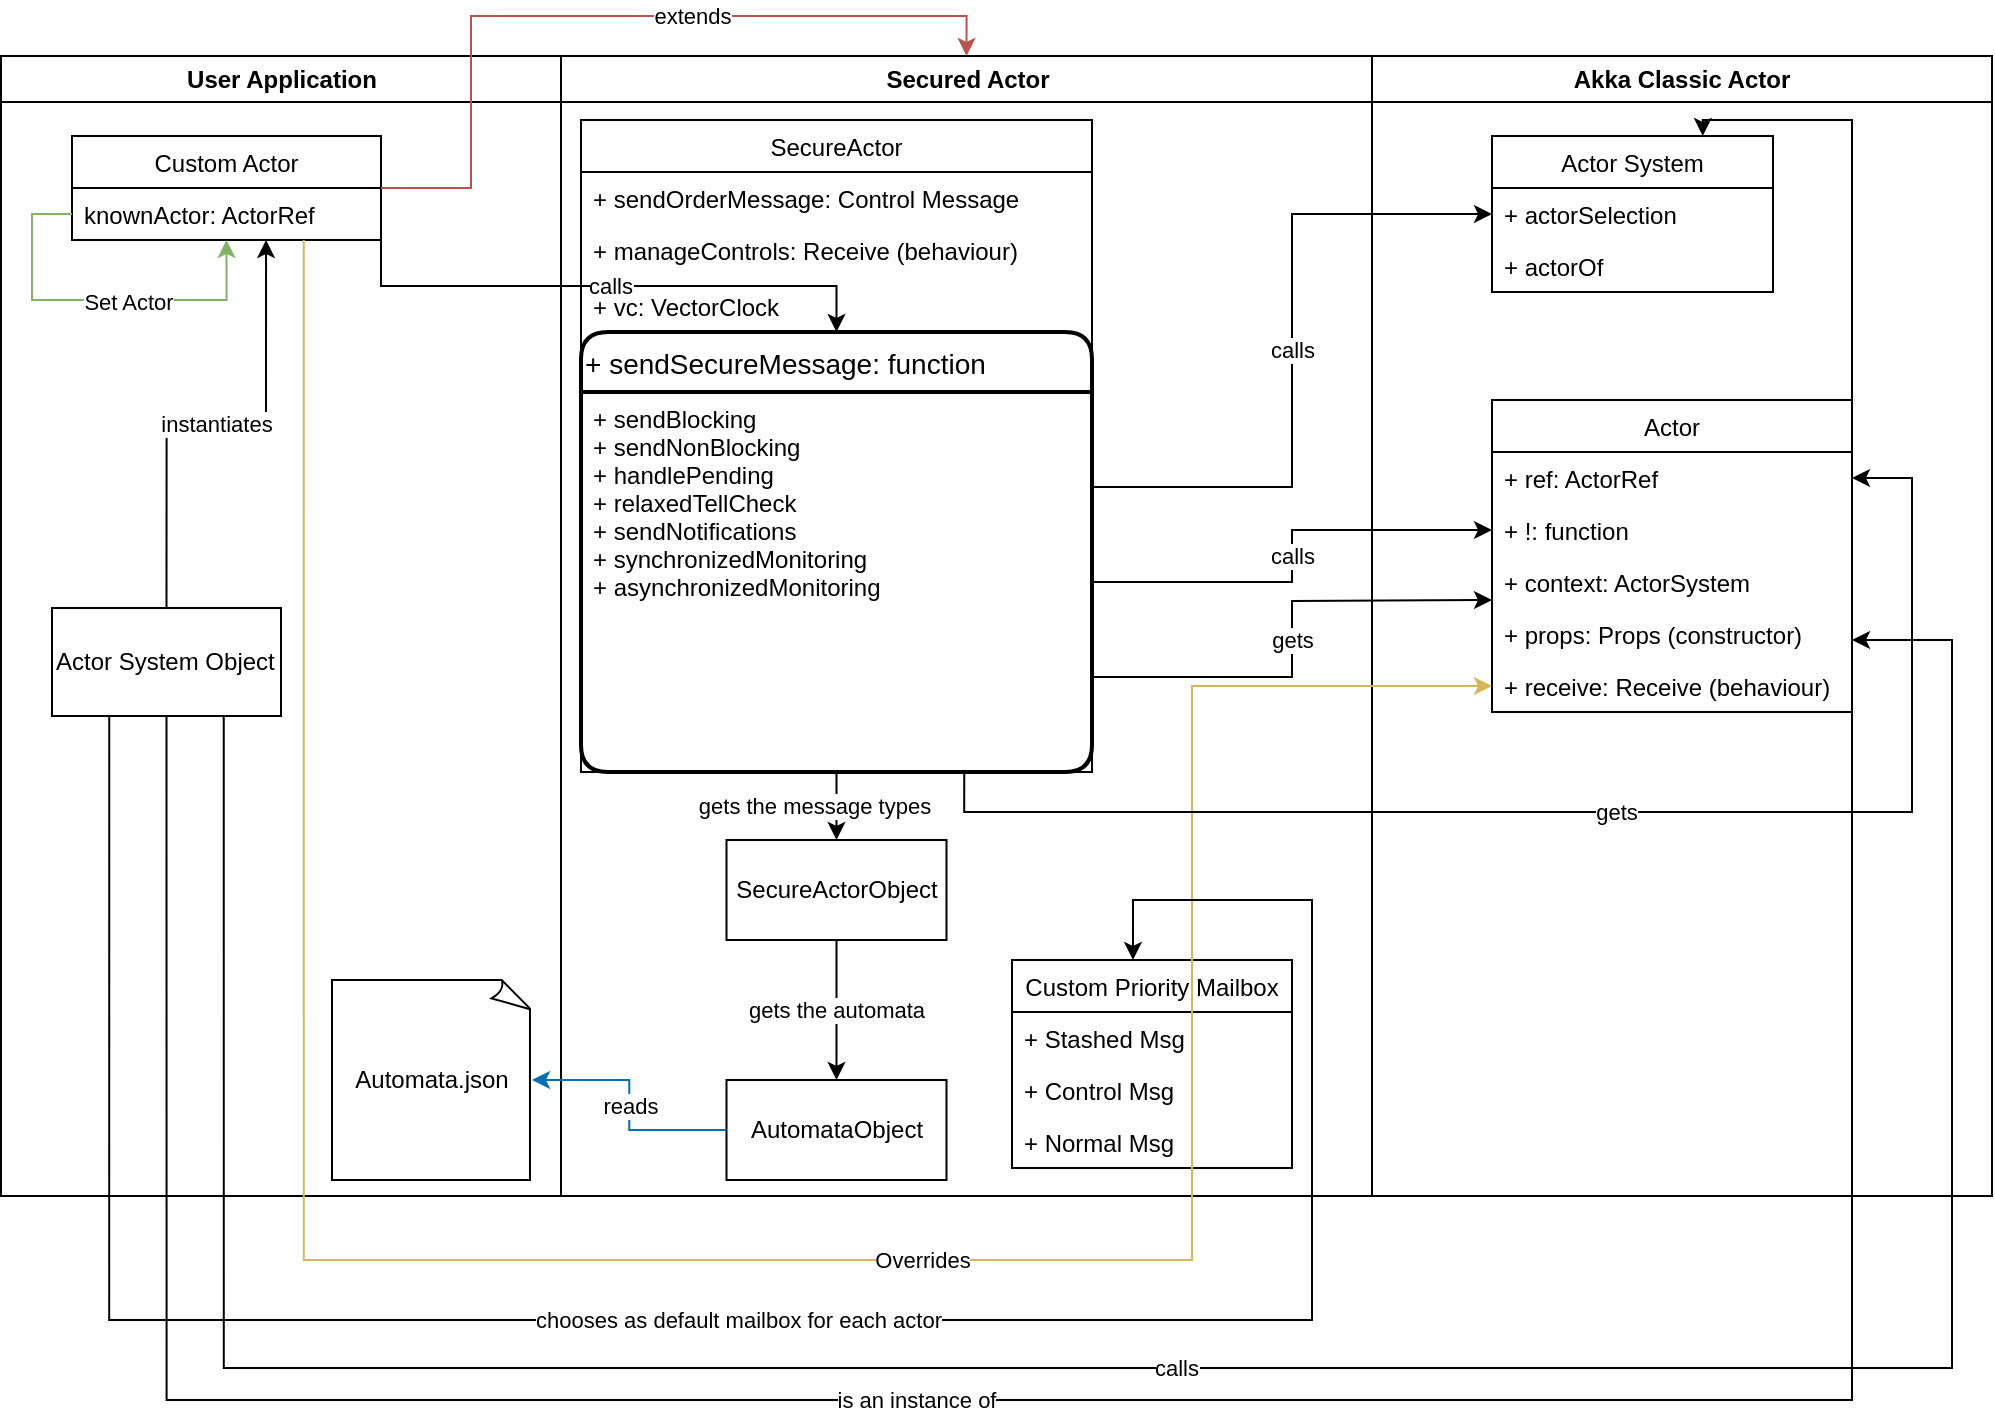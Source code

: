 <mxfile version="14.6.9" type="github">
  <diagram name="Page-1" id="e7e014a7-5840-1c2e-5031-d8a46d1fe8dd">
    <mxGraphModel dx="1226" dy="611" grid="1" gridSize="10" guides="1" tooltips="1" connect="1" arrows="1" fold="1" page="1" pageScale="1" pageWidth="1169" pageHeight="826" background="#ffffff" math="0" shadow="0">
      <root>
        <mxCell id="0" />
        <mxCell id="1" parent="0" />
        <mxCell id="2" value="User Application" style="swimlane;whiteSpace=wrap;startSize=23;" parent="1" vertex="1">
          <mxGeometry x="164.5" y="128" width="280" height="570" as="geometry" />
        </mxCell>
        <mxCell id="NGMvnV3TCi31GRs46Qfe-13" value="Custom Actor" style="swimlane;fontStyle=0;childLayout=stackLayout;horizontal=1;startSize=26;fillColor=none;horizontalStack=0;resizeParent=1;resizeParentMax=0;resizeLast=0;collapsible=1;marginBottom=0;" vertex="1" parent="2">
          <mxGeometry x="35.5" y="40" width="154.5" height="52" as="geometry" />
        </mxCell>
        <mxCell id="NGMvnV3TCi31GRs46Qfe-14" value="knownActor: ActorRef" style="text;strokeColor=none;fillColor=none;align=left;verticalAlign=top;spacingLeft=4;spacingRight=4;overflow=hidden;rotatable=0;points=[[0,0.5],[1,0.5]];portConstraint=eastwest;" vertex="1" parent="2">
          <mxGeometry x="35.5" y="66" width="154.5" height="26" as="geometry" />
        </mxCell>
        <mxCell id="NGMvnV3TCi31GRs46Qfe-29" style="edgeStyle=orthogonalEdgeStyle;rounded=0;orthogonalLoop=1;jettySize=auto;html=1;exitX=0;exitY=0.5;exitDx=0;exitDy=0;entryX=0.5;entryY=1;entryDx=0;entryDy=0;fillColor=#d5e8d4;strokeColor=#82b366;" edge="1" parent="2" source="NGMvnV3TCi31GRs46Qfe-14" target="NGMvnV3TCi31GRs46Qfe-13">
          <mxGeometry relative="1" as="geometry">
            <mxPoint x="15.5" y="192" as="targetPoint" />
            <Array as="points">
              <mxPoint x="15.5" y="79" />
              <mxPoint x="15.5" y="122" />
              <mxPoint x="112.5" y="122" />
            </Array>
          </mxGeometry>
        </mxCell>
        <mxCell id="NGMvnV3TCi31GRs46Qfe-31" value="Set Actor " style="edgeLabel;html=1;align=center;verticalAlign=middle;resizable=0;points=[];spacingRight=5;" vertex="1" connectable="0" parent="NGMvnV3TCi31GRs46Qfe-29">
          <mxGeometry x="0.356" y="-1" relative="1" as="geometry">
            <mxPoint x="-16" as="offset" />
          </mxGeometry>
        </mxCell>
        <mxCell id="NGMvnV3TCi31GRs46Qfe-85" value="instantiates" style="edgeStyle=orthogonalEdgeStyle;rounded=0;orthogonalLoop=1;jettySize=auto;html=1;exitX=0.5;exitY=0;exitDx=0;exitDy=0;entryX=0.628;entryY=1;entryDx=0;entryDy=0;entryPerimeter=0;" edge="1" parent="2" source="NGMvnV3TCi31GRs46Qfe-82" target="NGMvnV3TCi31GRs46Qfe-14">
          <mxGeometry relative="1" as="geometry" />
        </mxCell>
        <mxCell id="NGMvnV3TCi31GRs46Qfe-82" value="Actor System Object" style="html=1;align=left;" vertex="1" parent="2">
          <mxGeometry x="25.5" y="276" width="114.5" height="54" as="geometry" />
        </mxCell>
        <mxCell id="NGMvnV3TCi31GRs46Qfe-91" value="&lt;div align=&quot;center&quot;&gt;Automata.json&lt;/div&gt;" style="whiteSpace=wrap;html=1;shape=mxgraph.basic.document;align=center;" vertex="1" parent="2">
          <mxGeometry x="165.5" y="462" width="100" height="100" as="geometry" />
        </mxCell>
        <mxCell id="3" value="Secured Actor" style="swimlane;whiteSpace=wrap;startSize=23;" parent="1" vertex="1">
          <mxGeometry x="444.5" y="128" width="405.5" height="570" as="geometry">
            <mxRectangle x="444.5" y="128" width="110" height="23" as="alternateBounds" />
          </mxGeometry>
        </mxCell>
        <mxCell id="IVH2vKFqgPVNo_6xjJGo-69" style="edgeStyle=orthogonalEdgeStyle;rounded=0;orthogonalLoop=1;jettySize=auto;html=1;entryX=0.5;entryY=0;entryDx=0;entryDy=0;" parent="3" source="IVH2vKFqgPVNo_6xjJGo-62" target="IVH2vKFqgPVNo_6xjJGo-68" edge="1">
          <mxGeometry relative="1" as="geometry" />
        </mxCell>
        <mxCell id="NGMvnV3TCi31GRs46Qfe-48" value="gets the message types" style="edgeLabel;html=1;align=center;verticalAlign=middle;resizable=0;points=[];" vertex="1" connectable="0" parent="IVH2vKFqgPVNo_6xjJGo-69">
          <mxGeometry x="-0.584" y="1" relative="1" as="geometry">
            <mxPoint x="-13" y="10" as="offset" />
          </mxGeometry>
        </mxCell>
        <mxCell id="IVH2vKFqgPVNo_6xjJGo-62" value="SecureActor" style="swimlane;fontStyle=0;childLayout=stackLayout;horizontal=1;startSize=26;fillColor=none;horizontalStack=0;resizeParent=1;resizeParentMax=0;resizeLast=0;collapsible=1;marginBottom=0;" parent="3" vertex="1">
          <mxGeometry x="10" y="32" width="255.5" height="326" as="geometry" />
        </mxCell>
        <mxCell id="IVH2vKFqgPVNo_6xjJGo-63" value="+ sendOrderMessage: Control Message" style="text;strokeColor=none;fillColor=none;align=left;verticalAlign=top;spacingLeft=4;spacingRight=4;overflow=hidden;rotatable=0;points=[[0,0.5],[1,0.5]];portConstraint=eastwest;" parent="IVH2vKFqgPVNo_6xjJGo-62" vertex="1">
          <mxGeometry y="26" width="255.5" height="26" as="geometry" />
        </mxCell>
        <mxCell id="IVH2vKFqgPVNo_6xjJGo-65" value="+ manageControls: Receive (behaviour)&#xa;" style="text;strokeColor=none;fillColor=none;align=left;verticalAlign=top;spacingLeft=4;spacingRight=4;overflow=hidden;rotatable=0;points=[[0,0.5],[1,0.5]];portConstraint=eastwest;" parent="IVH2vKFqgPVNo_6xjJGo-62" vertex="1">
          <mxGeometry y="52" width="255.5" height="28" as="geometry" />
        </mxCell>
        <mxCell id="NGMvnV3TCi31GRs46Qfe-69" value="+ vc: VectorClock" style="text;strokeColor=none;fillColor=none;align=left;verticalAlign=top;spacingLeft=4;spacingRight=4;overflow=hidden;rotatable=0;points=[[0,0.5],[1,0.5]];portConstraint=eastwest;" vertex="1" parent="IVH2vKFqgPVNo_6xjJGo-62">
          <mxGeometry y="80" width="255.5" height="26" as="geometry" />
        </mxCell>
        <mxCell id="NGMvnV3TCi31GRs46Qfe-46" value="+ sendSecureMessage: function" style="swimlane;childLayout=stackLayout;horizontal=1;startSize=30;horizontalStack=0;rounded=1;fontSize=14;fontStyle=0;strokeWidth=2;resizeParent=0;resizeLast=1;shadow=0;dashed=0;align=left;" vertex="1" parent="IVH2vKFqgPVNo_6xjJGo-62">
          <mxGeometry y="106" width="255.5" height="220" as="geometry" />
        </mxCell>
        <mxCell id="NGMvnV3TCi31GRs46Qfe-47" value="+ sendBlocking&#xa;+ sendNonBlocking&#xa;+ handlePending&#xa;+ relaxedTellCheck&#xa;+ sendNotifications&#xa;+ synchronizedMonitoring&#xa;+ asynchronizedMonitoring&#xa;" style="align=left;strokeColor=none;fillColor=none;spacingLeft=4;fontSize=12;verticalAlign=top;resizable=0;rotatable=0;part=1;" vertex="1" parent="NGMvnV3TCi31GRs46Qfe-46">
          <mxGeometry y="30" width="255.5" height="190" as="geometry" />
        </mxCell>
        <mxCell id="IVH2vKFqgPVNo_6xjJGo-71" value="gets the automata" style="edgeStyle=orthogonalEdgeStyle;rounded=0;orthogonalLoop=1;jettySize=auto;html=1;exitX=0.5;exitY=1;exitDx=0;exitDy=0;entryX=0.5;entryY=0;entryDx=0;entryDy=0;" parent="3" source="IVH2vKFqgPVNo_6xjJGo-68" target="IVH2vKFqgPVNo_6xjJGo-70" edge="1">
          <mxGeometry relative="1" as="geometry" />
        </mxCell>
        <mxCell id="IVH2vKFqgPVNo_6xjJGo-68" value="SecureActorObject" style="html=1;" parent="3" vertex="1">
          <mxGeometry x="82.75" y="392" width="110" height="50" as="geometry" />
        </mxCell>
        <mxCell id="IVH2vKFqgPVNo_6xjJGo-70" value="AutomataObject" style="html=1;" parent="3" vertex="1">
          <mxGeometry x="82.75" y="512" width="110" height="50" as="geometry" />
        </mxCell>
        <mxCell id="NGMvnV3TCi31GRs46Qfe-93" value="Custom Priority Mailbox" style="swimlane;fontStyle=0;childLayout=stackLayout;horizontal=1;startSize=26;fillColor=none;horizontalStack=0;resizeParent=1;resizeParentMax=0;resizeLast=0;collapsible=1;marginBottom=0;align=center;" vertex="1" parent="3">
          <mxGeometry x="225.5" y="452" width="140" height="104" as="geometry" />
        </mxCell>
        <mxCell id="NGMvnV3TCi31GRs46Qfe-94" value="+ Stashed Msg" style="text;strokeColor=none;fillColor=none;align=left;verticalAlign=top;spacingLeft=4;spacingRight=4;overflow=hidden;rotatable=0;points=[[0,0.5],[1,0.5]];portConstraint=eastwest;" vertex="1" parent="NGMvnV3TCi31GRs46Qfe-93">
          <mxGeometry y="26" width="140" height="26" as="geometry" />
        </mxCell>
        <mxCell id="NGMvnV3TCi31GRs46Qfe-95" value="+ Control Msg" style="text;strokeColor=none;fillColor=none;align=left;verticalAlign=top;spacingLeft=4;spacingRight=4;overflow=hidden;rotatable=0;points=[[0,0.5],[1,0.5]];portConstraint=eastwest;" vertex="1" parent="NGMvnV3TCi31GRs46Qfe-93">
          <mxGeometry y="52" width="140" height="26" as="geometry" />
        </mxCell>
        <mxCell id="NGMvnV3TCi31GRs46Qfe-96" value="+ Normal Msg" style="text;strokeColor=none;fillColor=none;align=left;verticalAlign=top;spacingLeft=4;spacingRight=4;overflow=hidden;rotatable=0;points=[[0,0.5],[1,0.5]];portConstraint=eastwest;" vertex="1" parent="NGMvnV3TCi31GRs46Qfe-93">
          <mxGeometry y="78" width="140" height="26" as="geometry" />
        </mxCell>
        <mxCell id="4" value="Akka Classic Actor" style="swimlane;whiteSpace=wrap;startSize=23;" parent="1" vertex="1">
          <mxGeometry x="850" y="128" width="310" height="570" as="geometry" />
        </mxCell>
        <mxCell id="IVH2vKFqgPVNo_6xjJGo-41" value="Actor System" style="swimlane;fontStyle=0;childLayout=stackLayout;horizontal=1;startSize=26;fillColor=none;horizontalStack=0;resizeParent=1;resizeParentMax=0;resizeLast=0;collapsible=1;marginBottom=0;" parent="4" vertex="1">
          <mxGeometry x="60" y="40" width="140.5" height="78" as="geometry" />
        </mxCell>
        <mxCell id="IVH2vKFqgPVNo_6xjJGo-42" value="+ actorSelection" style="text;strokeColor=none;fillColor=none;align=left;verticalAlign=top;spacingLeft=4;spacingRight=4;overflow=hidden;rotatable=0;points=[[0,0.5],[1,0.5]];portConstraint=eastwest;" parent="IVH2vKFqgPVNo_6xjJGo-41" vertex="1">
          <mxGeometry y="26" width="140.5" height="26" as="geometry" />
        </mxCell>
        <mxCell id="IVH2vKFqgPVNo_6xjJGo-43" value="+ actorOf" style="text;strokeColor=none;fillColor=none;align=left;verticalAlign=top;spacingLeft=4;spacingRight=4;overflow=hidden;rotatable=0;points=[[0,0.5],[1,0.5]];portConstraint=eastwest;" parent="IVH2vKFqgPVNo_6xjJGo-41" vertex="1">
          <mxGeometry y="52" width="140.5" height="26" as="geometry" />
        </mxCell>
        <mxCell id="IVH2vKFqgPVNo_6xjJGo-45" value="Actor" style="swimlane;fontStyle=0;childLayout=stackLayout;horizontal=1;startSize=26;fillColor=none;horizontalStack=0;resizeParent=1;resizeParentMax=0;resizeLast=0;collapsible=1;marginBottom=0;" parent="4" vertex="1">
          <mxGeometry x="60" y="172" width="180" height="156" as="geometry" />
        </mxCell>
        <mxCell id="IVH2vKFqgPVNo_6xjJGo-59" value="+ ref: ActorRef" style="text;strokeColor=none;fillColor=none;align=left;verticalAlign=top;spacingLeft=4;spacingRight=4;overflow=hidden;rotatable=0;points=[[0,0.5],[1,0.5]];portConstraint=eastwest;" parent="IVH2vKFqgPVNo_6xjJGo-45" vertex="1">
          <mxGeometry y="26" width="180" height="26" as="geometry" />
        </mxCell>
        <mxCell id="IVH2vKFqgPVNo_6xjJGo-46" value="+ !: function" style="text;strokeColor=none;fillColor=none;align=left;verticalAlign=top;spacingLeft=4;spacingRight=4;overflow=hidden;rotatable=0;points=[[0,0.5],[1,0.5]];portConstraint=eastwest;" parent="IVH2vKFqgPVNo_6xjJGo-45" vertex="1">
          <mxGeometry y="52" width="180" height="26" as="geometry" />
        </mxCell>
        <mxCell id="IVH2vKFqgPVNo_6xjJGo-49" style="edgeStyle=orthogonalEdgeStyle;rounded=0;orthogonalLoop=1;jettySize=auto;html=1;exitX=1;exitY=0.5;exitDx=0;exitDy=0;" parent="IVH2vKFqgPVNo_6xjJGo-45" edge="1">
          <mxGeometry relative="1" as="geometry">
            <mxPoint x="150" y="91" as="sourcePoint" />
            <mxPoint x="150" y="91" as="targetPoint" />
          </mxGeometry>
        </mxCell>
        <mxCell id="IVH2vKFqgPVNo_6xjJGo-60" value="+ context: ActorSystem" style="text;strokeColor=none;fillColor=none;align=left;verticalAlign=top;spacingLeft=4;spacingRight=4;overflow=hidden;rotatable=0;points=[[0,0.5],[1,0.5]];portConstraint=eastwest;" parent="IVH2vKFqgPVNo_6xjJGo-45" vertex="1">
          <mxGeometry y="78" width="180" height="26" as="geometry" />
        </mxCell>
        <mxCell id="IVH2vKFqgPVNo_6xjJGo-61" value="+ props: Props (constructor)" style="text;strokeColor=none;fillColor=none;align=left;verticalAlign=top;spacingLeft=4;spacingRight=4;overflow=hidden;rotatable=0;points=[[0,0.5],[1,0.5]];portConstraint=eastwest;" parent="IVH2vKFqgPVNo_6xjJGo-45" vertex="1">
          <mxGeometry y="104" width="180" height="26" as="geometry" />
        </mxCell>
        <mxCell id="IVH2vKFqgPVNo_6xjJGo-66" value="+ receive: Receive (behaviour)" style="text;strokeColor=none;fillColor=none;align=left;verticalAlign=top;spacingLeft=4;spacingRight=4;overflow=hidden;rotatable=0;points=[[0,0.5],[1,0.5]];portConstraint=eastwest;" parent="IVH2vKFqgPVNo_6xjJGo-45" vertex="1">
          <mxGeometry y="130" width="180" height="26" as="geometry" />
        </mxCell>
        <mxCell id="NGMvnV3TCi31GRs46Qfe-25" style="edgeStyle=orthogonalEdgeStyle;rounded=0;orthogonalLoop=1;jettySize=auto;html=1;exitX=1;exitY=0.5;exitDx=0;exitDy=0;entryX=0.5;entryY=0;entryDx=0;entryDy=0;fillColor=#f8cecc;strokeColor=#b85450;" edge="1" parent="1" source="NGMvnV3TCi31GRs46Qfe-13" target="3">
          <mxGeometry relative="1" as="geometry" />
        </mxCell>
        <mxCell id="NGMvnV3TCi31GRs46Qfe-28" value="extends" style="edgeLabel;html=1;align=center;verticalAlign=middle;resizable=0;points=[];" vertex="1" connectable="0" parent="NGMvnV3TCi31GRs46Qfe-25">
          <mxGeometry x="-0.092" relative="1" as="geometry">
            <mxPoint x="60" as="offset" />
          </mxGeometry>
        </mxCell>
        <mxCell id="NGMvnV3TCi31GRs46Qfe-34" style="edgeStyle=orthogonalEdgeStyle;rounded=0;orthogonalLoop=1;jettySize=auto;html=1;exitX=0.75;exitY=1;exitDx=0;exitDy=0;entryX=0;entryY=0.5;entryDx=0;entryDy=0;fillColor=#fff2cc;strokeColor=#d6b656;" edge="1" parent="1" source="NGMvnV3TCi31GRs46Qfe-13" target="IVH2vKFqgPVNo_6xjJGo-66">
          <mxGeometry relative="1" as="geometry">
            <Array as="points">
              <mxPoint x="316" y="730" />
              <mxPoint x="760" y="730" />
              <mxPoint x="760" y="443" />
            </Array>
          </mxGeometry>
        </mxCell>
        <mxCell id="NGMvnV3TCi31GRs46Qfe-36" value="Overrides" style="edgeLabel;html=1;align=center;verticalAlign=middle;resizable=0;points=[];" vertex="1" connectable="0" parent="NGMvnV3TCi31GRs46Qfe-34">
          <mxGeometry x="0.177" relative="1" as="geometry">
            <mxPoint as="offset" />
          </mxGeometry>
        </mxCell>
        <mxCell id="NGMvnV3TCi31GRs46Qfe-70" value="calls" style="edgeStyle=orthogonalEdgeStyle;rounded=0;orthogonalLoop=1;jettySize=auto;html=1;exitX=1;exitY=0.25;exitDx=0;exitDy=0;entryX=0;entryY=0.5;entryDx=0;entryDy=0;" edge="1" parent="1" source="NGMvnV3TCi31GRs46Qfe-47" target="IVH2vKFqgPVNo_6xjJGo-42">
          <mxGeometry relative="1" as="geometry">
            <mxPoint x="760" y="290" as="targetPoint" />
          </mxGeometry>
        </mxCell>
        <mxCell id="NGMvnV3TCi31GRs46Qfe-71" value="calls" style="edgeStyle=orthogonalEdgeStyle;rounded=0;orthogonalLoop=1;jettySize=auto;html=1;exitX=1;exitY=0.5;exitDx=0;exitDy=0;entryX=0;entryY=0.5;entryDx=0;entryDy=0;" edge="1" parent="1" source="NGMvnV3TCi31GRs46Qfe-47" target="IVH2vKFqgPVNo_6xjJGo-46">
          <mxGeometry relative="1" as="geometry" />
        </mxCell>
        <mxCell id="NGMvnV3TCi31GRs46Qfe-73" value="gets" style="edgeStyle=orthogonalEdgeStyle;rounded=0;orthogonalLoop=1;jettySize=auto;html=1;exitX=1;exitY=0.75;exitDx=0;exitDy=0;" edge="1" parent="1" source="NGMvnV3TCi31GRs46Qfe-47">
          <mxGeometry relative="1" as="geometry">
            <mxPoint x="910" y="400" as="targetPoint" />
          </mxGeometry>
        </mxCell>
        <mxCell id="NGMvnV3TCi31GRs46Qfe-74" value="gets" style="edgeStyle=orthogonalEdgeStyle;rounded=0;orthogonalLoop=1;jettySize=auto;html=1;exitX=0.75;exitY=1;exitDx=0;exitDy=0;entryX=1;entryY=0.5;entryDx=0;entryDy=0;" edge="1" parent="1" source="NGMvnV3TCi31GRs46Qfe-47" target="IVH2vKFqgPVNo_6xjJGo-59">
          <mxGeometry relative="1" as="geometry">
            <mxPoint x="980" y="486" as="targetPoint" />
            <Array as="points">
              <mxPoint x="646" y="506" />
              <mxPoint x="1120" y="506" />
              <mxPoint x="1120" y="339" />
            </Array>
          </mxGeometry>
        </mxCell>
        <mxCell id="NGMvnV3TCi31GRs46Qfe-81" value="calls" style="edgeStyle=orthogonalEdgeStyle;rounded=0;orthogonalLoop=1;jettySize=auto;html=1;exitX=1;exitY=1;exitDx=0;exitDy=0;" edge="1" parent="1" source="NGMvnV3TCi31GRs46Qfe-13" target="NGMvnV3TCi31GRs46Qfe-46">
          <mxGeometry relative="1" as="geometry" />
        </mxCell>
        <mxCell id="NGMvnV3TCi31GRs46Qfe-83" value="is an instance of" style="edgeStyle=orthogonalEdgeStyle;rounded=0;orthogonalLoop=1;jettySize=auto;html=1;exitX=0.5;exitY=1;exitDx=0;exitDy=0;entryX=0.75;entryY=0;entryDx=0;entryDy=0;" edge="1" parent="1" source="NGMvnV3TCi31GRs46Qfe-82" target="IVH2vKFqgPVNo_6xjJGo-41">
          <mxGeometry x="-0.248" relative="1" as="geometry">
            <mxPoint x="1080" y="200" as="targetPoint" />
            <Array as="points">
              <mxPoint x="247" y="800" />
              <mxPoint x="1090" y="800" />
              <mxPoint x="1090" y="160" />
              <mxPoint x="1015" y="160" />
            </Array>
            <mxPoint as="offset" />
          </mxGeometry>
        </mxCell>
        <mxCell id="NGMvnV3TCi31GRs46Qfe-84" value="calls" style="edgeStyle=orthogonalEdgeStyle;rounded=0;orthogonalLoop=1;jettySize=auto;html=1;exitX=0.75;exitY=1;exitDx=0;exitDy=0;" edge="1" parent="1" source="NGMvnV3TCi31GRs46Qfe-82" target="IVH2vKFqgPVNo_6xjJGo-61">
          <mxGeometry relative="1" as="geometry">
            <mxPoint x="1140" y="420" as="targetPoint" />
            <Array as="points">
              <mxPoint x="276" y="784" />
              <mxPoint x="1140" y="784" />
              <mxPoint x="1140" y="420" />
            </Array>
          </mxGeometry>
        </mxCell>
        <mxCell id="NGMvnV3TCi31GRs46Qfe-92" value="reads" style="edgeStyle=orthogonalEdgeStyle;rounded=0;orthogonalLoop=1;jettySize=auto;html=1;exitX=0;exitY=0.5;exitDx=0;exitDy=0;fillColor=#1ba1e2;strokeColor=#006EAF;" edge="1" parent="1" source="IVH2vKFqgPVNo_6xjJGo-70" target="NGMvnV3TCi31GRs46Qfe-91">
          <mxGeometry relative="1" as="geometry" />
        </mxCell>
        <mxCell id="NGMvnV3TCi31GRs46Qfe-97" value="chooses as default mailbox for each actor" style="edgeStyle=orthogonalEdgeStyle;rounded=0;orthogonalLoop=1;jettySize=auto;html=1;exitX=0.25;exitY=1;exitDx=0;exitDy=0;entryX=0.432;entryY=0;entryDx=0;entryDy=0;entryPerimeter=0;" edge="1" parent="1" source="NGMvnV3TCi31GRs46Qfe-82" target="NGMvnV3TCi31GRs46Qfe-93">
          <mxGeometry relative="1" as="geometry">
            <mxPoint x="730" y="560" as="targetPoint" />
            <Array as="points">
              <mxPoint x="219" y="760" />
              <mxPoint x="820" y="760" />
              <mxPoint x="820" y="550" />
              <mxPoint x="730" y="550" />
            </Array>
          </mxGeometry>
        </mxCell>
      </root>
    </mxGraphModel>
  </diagram>
</mxfile>
